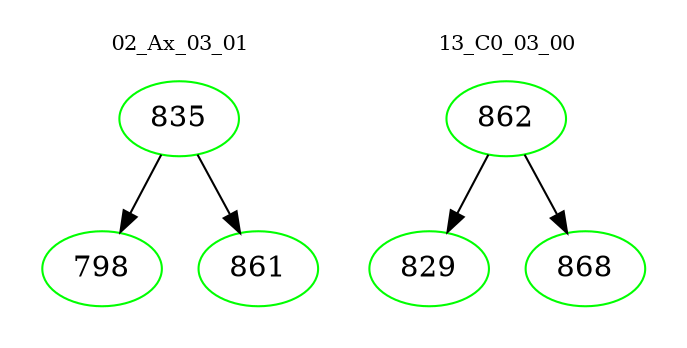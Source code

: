 digraph{
subgraph cluster_0 {
color = white
label = "02_Ax_03_01";
fontsize=10;
T0_835 [label="835", color="green"]
T0_835 -> T0_798 [color="black"]
T0_798 [label="798", color="green"]
T0_835 -> T0_861 [color="black"]
T0_861 [label="861", color="green"]
}
subgraph cluster_1 {
color = white
label = "13_C0_03_00";
fontsize=10;
T1_862 [label="862", color="green"]
T1_862 -> T1_829 [color="black"]
T1_829 [label="829", color="green"]
T1_862 -> T1_868 [color="black"]
T1_868 [label="868", color="green"]
}
}
